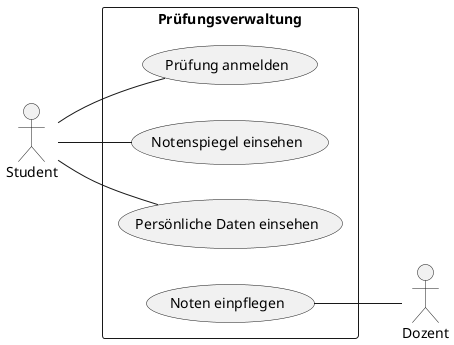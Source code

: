 @startuml
left to right direction
skinparam packageStyle rect
actor Student
actor Dozent
rectangle Prüfungsverwaltung {
  Student -- (Prüfung anmelden)
  Student -- (Notenspiegel einsehen)
  Student -- (Persönliche Daten einsehen)
  (Noten einpflegen) -- Dozent 

}
@enduml
